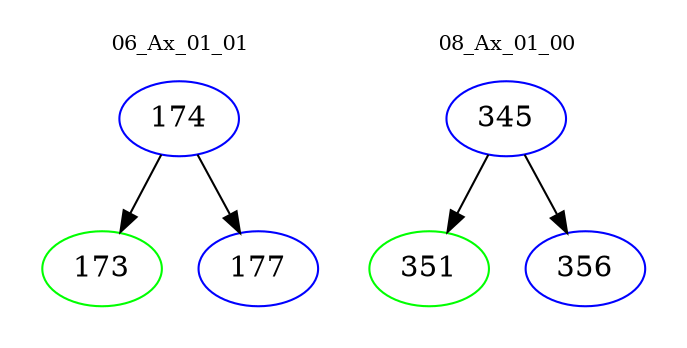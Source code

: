 digraph{
subgraph cluster_0 {
color = white
label = "06_Ax_01_01";
fontsize=10;
T0_174 [label="174", color="blue"]
T0_174 -> T0_173 [color="black"]
T0_173 [label="173", color="green"]
T0_174 -> T0_177 [color="black"]
T0_177 [label="177", color="blue"]
}
subgraph cluster_1 {
color = white
label = "08_Ax_01_00";
fontsize=10;
T1_345 [label="345", color="blue"]
T1_345 -> T1_351 [color="black"]
T1_351 [label="351", color="green"]
T1_345 -> T1_356 [color="black"]
T1_356 [label="356", color="blue"]
}
}

